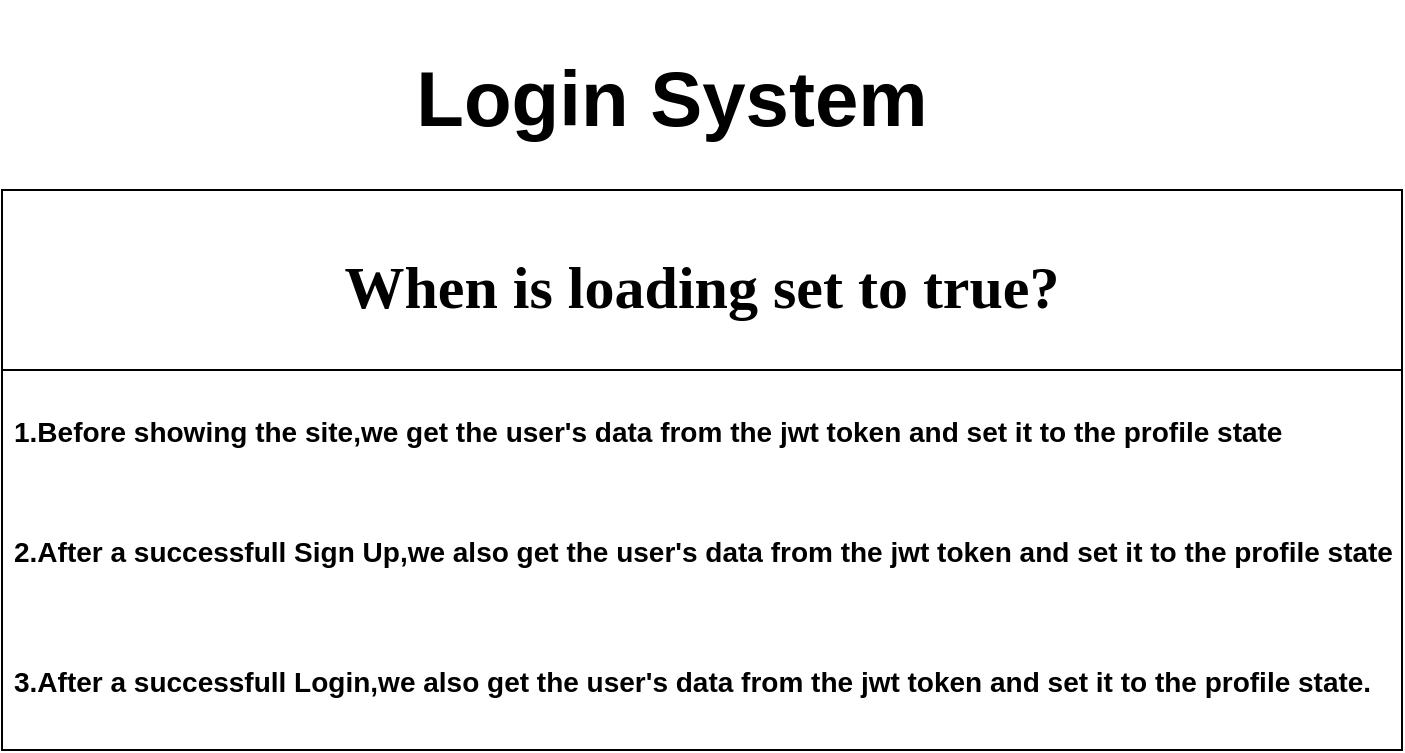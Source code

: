 <mxfile>
    <diagram id="DsRcQS-YwvwIrCc9VJb_" name="Page-1">
        <mxGraphModel dx="1204" dy="534" grid="1" gridSize="10" guides="1" tooltips="1" connect="1" arrows="1" fold="1" page="1" pageScale="1" pageWidth="827" pageHeight="1169" math="0" shadow="0">
            <root>
                <mxCell id="0"/>
                <mxCell id="1" parent="0"/>
                <mxCell id="2" value="&lt;h1 style=&quot;font-size: 39px&quot;&gt;Login System&lt;/h1&gt;" style="text;html=1;strokeColor=none;fillColor=none;align=center;verticalAlign=middle;whiteSpace=wrap;rounded=0;" parent="1" vertex="1">
                    <mxGeometry x="240" y="60" width="270" height="50" as="geometry"/>
                </mxCell>
                <mxCell id="6" value="When is loading set to true?" style="swimlane;fontStyle=1;childLayout=stackLayout;horizontal=1;startSize=90;horizontalStack=0;resizeParent=1;resizeParentMax=0;resizeLast=0;collapsible=1;marginBottom=0;fontSize=30;fontFamily=Times New Roman;strokeWidth=1;" parent="1" vertex="1">
                    <mxGeometry x="40" y="130" width="700" height="280" as="geometry">
                        <mxRectangle x="40" y="130" width="390" height="90" as="alternateBounds"/>
                    </mxGeometry>
                </mxCell>
                <mxCell id="7" value="1.Before showing the site,we get the user's data from the jwt token and set it to the profile state" style="text;strokeColor=none;fillColor=none;align=left;verticalAlign=middle;spacingLeft=4;spacingRight=4;overflow=hidden;points=[[0,0.5],[1,0.5]];portConstraint=eastwest;rotatable=0;fontSize=14;fontStyle=1" parent="6" vertex="1">
                    <mxGeometry y="90" width="700" height="60" as="geometry"/>
                </mxCell>
                <mxCell id="8" value="2.After a successfull Sign Up,we also get the user's data from the jwt token and set it to the profile state" style="text;strokeColor=none;fillColor=none;align=left;verticalAlign=middle;spacingLeft=4;spacingRight=4;overflow=hidden;points=[[0,0.5],[1,0.5]];portConstraint=eastwest;rotatable=0;fontSize=14;fontStyle=1" parent="6" vertex="1">
                    <mxGeometry y="150" width="700" height="60" as="geometry"/>
                </mxCell>
                <mxCell id="9" value="3.After a successfull Login,we also get the user's data from the jwt token and set it to the profile state." style="text;strokeColor=none;fillColor=none;align=left;verticalAlign=middle;spacingLeft=4;spacingRight=4;overflow=hidden;points=[[0,0.5],[1,0.5]];portConstraint=eastwest;rotatable=0;fontSize=14;fontStyle=1" parent="6" vertex="1">
                    <mxGeometry y="210" width="700" height="70" as="geometry"/>
                </mxCell>
            </root>
        </mxGraphModel>
    </diagram>
</mxfile>